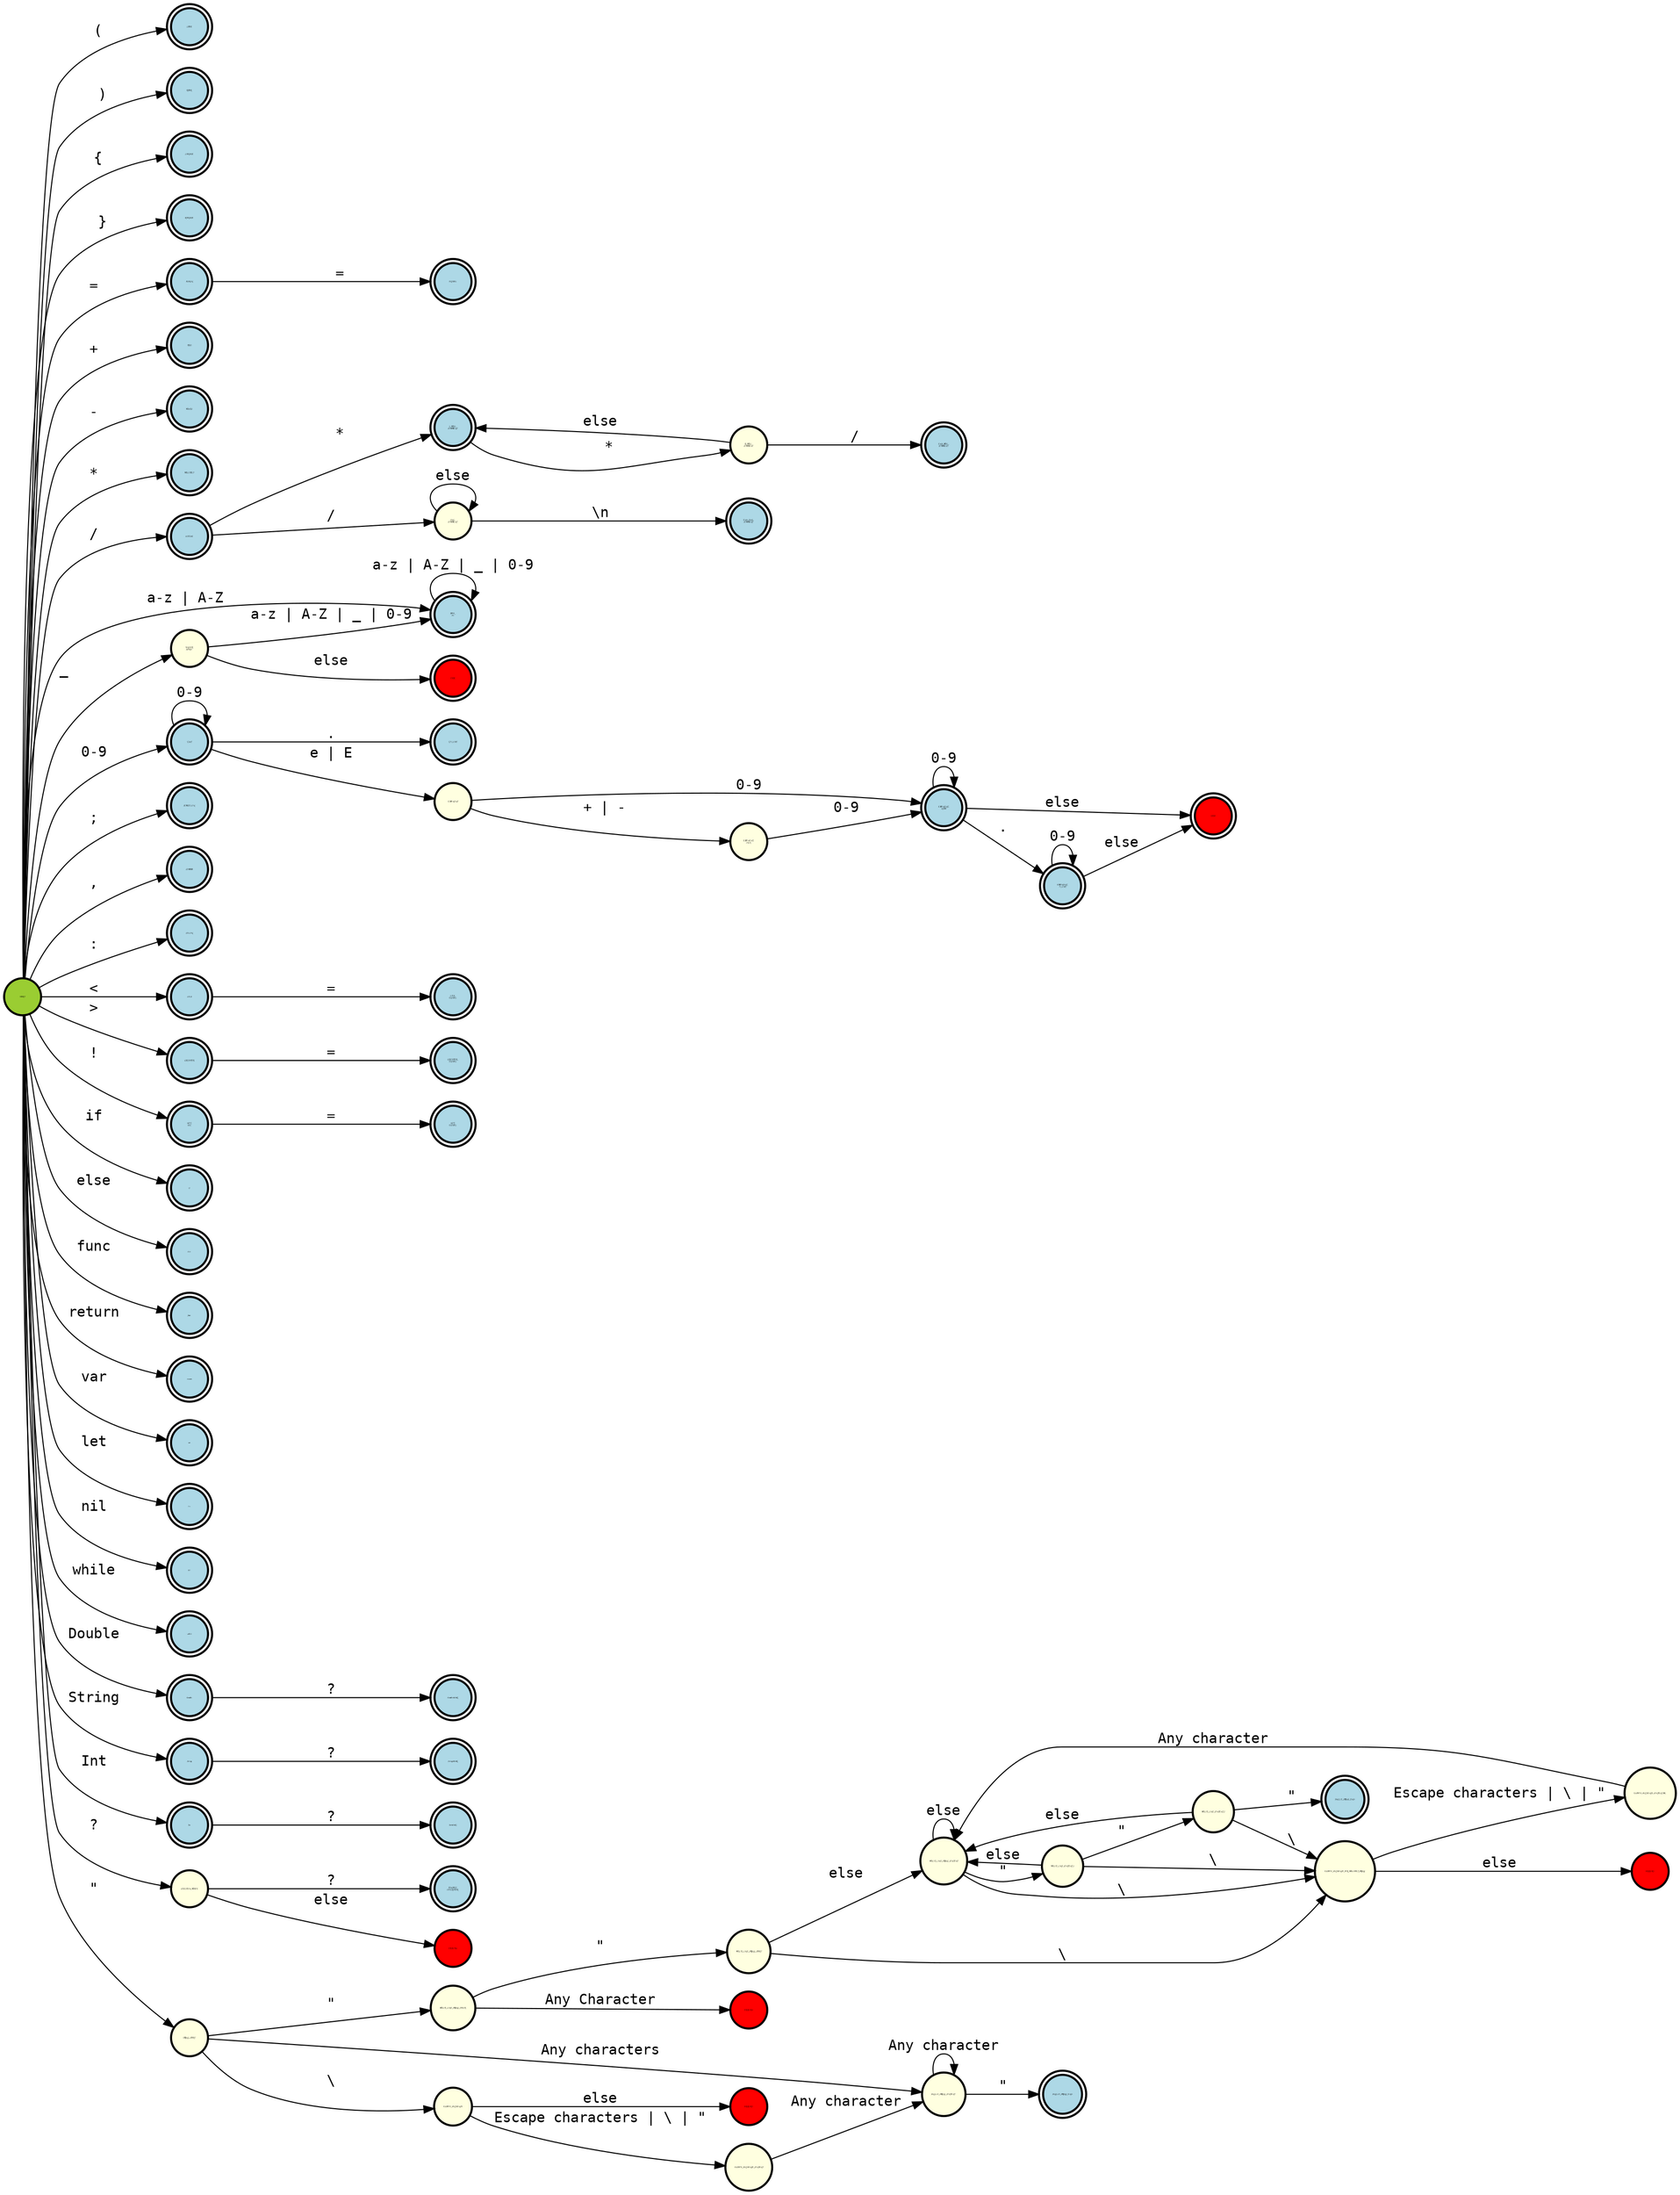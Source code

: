 digraph LexicalAnalyzer {
  node [shape=circle, fontsize=2, fontname="Comic Sans MS", style=filled, fillcolor="white", color="black", penwidth=2, fontcolor="black"];
  rankdir=LR;

  edge [fontname = mono]
  
  START [label="START", fillcolor = yellowgreen]
  LPAR [shape=doublecircle, label="LPAR" fillcolor = lightblue]
  RPAR [shape=doublecircle, label="RPAR" fillcolor = lightblue]
  LBRACE [shape=doublecircle, label="LBRACE" fillcolor = lightblue]
  RBRACE [shape=doublecircle, label="RBRACE" fillcolor = lightblue]
  ASSIGN [shape=doublecircle, label="ASSIGN" fillcolor = lightblue]
  EQUAL [shape=doublecircle, label="EQUAL" fillcolor = lightblue]
  PLUS [shape=doublecircle, label="PLUS" fillcolor = lightblue]
  MINUS [shape=doublecircle, label="MINUS" fillcolor = lightblue]
  MULTIPLY [shape=doublecircle, label="MULTIPLY" fillcolor = lightblue]
  DIVIDE [shape=doublecircle, label="DIVIDE" fillcolor = lightblue]
  R_MUL_COMMENT [label="R_MUL_\nCOMMENT" fillcolor = lightyellow]
  END_MUL_COMMENT [shape=doublecircle, label="END_MUL_\nCOMMENT" fillcolor = lightblue]
  END_SING_COMMENT [shape=doublecircle, label="END_SING_\nCOMMENT" fillcolor = lightblue]
  L_MUL_COMMENT [shape=doublecircle, label="L_MUL_\nCOMMENT" fillcolor = lightblue]
  SING_COMMENT [ label="SING_\nCOMMENT"fillcolor = lightyellow ]
  UNDERSCORE [label="UNDER\nSCORE"fillcolor = lightyellow ]
  TYPE_ID [shape=doublecircle, label="TYPE_\nID" fillcolor = lightblue]
  ERR1 [shape=doublecircle, label="ERR" fillcolor = red]
  ERR2 [shape=doublecircle, label="ERR"fillcolor = red]
  T_INT [shape=doublecircle, label="T_INT" fillcolor = lightblue]
  T_FLOAT [shape=doublecircle, label="T_FLOAT" fillcolor = lightblue]
  EXPONENT [label="EXPONENT" fillcolor = lightyellow]
  EXPONENT_SIGN [label="EXPONENT_\nSIGN" fillcolor = lightyellow]
  EXPONENT_NUM [shape=doublecircle, label="EXPONENT_\nNUM" fillcolor = lightblue]
  EXPONENT_FLOAT [shape=doublecircle, label="EXPONENT_\nFLOAT" fillcolor = lightblue]
  SEMICOLON [shape=doublecircle, label="SEMICOLON" fillcolor = lightblue]
  COMMA [shape=doublecircle, label="COMMA" fillcolor = lightblue]
  COLON [shape=doublecircle, label="COLON" fillcolor = lightblue]
  LESS [shape=doublecircle, label="LESS" fillcolor = lightblue]
  GREATER [shape=doublecircle, label="GREATER" fillcolor = lightblue]
  LESS_EQUAL [shape=doublecircle, label="LESS_\nEQUAL" fillcolor = lightblue]
  GREATER_EQUAL [shape=doublecircle, label="GREATER_\nEQUAL" fillcolor = lightblue]
  NOT_EQUAL [shape=doublecircle, label="NOT_\nEQUAL" fillcolor = lightblue]
  NOT_NIL [shape=doublecircle, label="NOT_\nNIL" fillcolor = lightblue]
  if [shape=doublecircle, label="if" fillcolor = lightblue]
  else [shape=doublecircle, label="else" fillcolor = lightblue]
  func [shape=doublecircle, label="func" fillcolor = lightblue]
  return [shape=doublecircle, label="return" fillcolor = lightblue]
  var [shape=doublecircle, label="var" fillcolor = lightblue]
  let [shape=doublecircle, label ="let" fillcolor = lightblue]
  nil [shape=doublecircle, label="nil" fillcolor = lightblue]
  while [shape=doublecircle, label="while" fillcolor = lightblue]
  Double [shape=doublecircle, label="Double" fillcolor = lightblue]
  DoubleWithQ [shape=doublecircle, label="DoubleWithQ" fillcolor = lightblue]
  String [shape=doublecircle, label="String" fillcolor = lightblue]
  StringWithQ [shape=doublecircle, label="StringWithQ" fillcolor = lightblue]
  Int [shape=doublecircle, label="Int" fillcolor = lightblue]
  IntWithQ [shape=doublecircle, label="IntWithQ" fillcolor = lightblue]
  BINARY_OPERATOR[shape=doublecircle, label="BINARY_\nOPERATOR" fillcolor = lightblue]




  //Keywords
  START -> if [label="if"]
  START -> else [label="else"]
  START -> func [label="func"]
  START -> return [label="return"]
  START -> var [label="var"]
  START -> let [label="let"]
  START -> nil [label="nil"]
  START -> while [label="while"]

  //Keywords but , datatypes
  START -> Double [label="Double"]
  Double -> DoubleWithQ [label="?"]
  START -> String [label="String"]
  String -> StringWithQ [label="?"]
  START -> Int [label="Int"]
  Int -> IntWithQ [label="?"]






  // Simple Brackets
  START -> LPAR [label=" ("]
  START -> RPAR [label="  )"]


  // Figured brackets  
  START -> LBRACE [label=" {"]
  START -> RBRACE [label="  }"]

  // Assignment
  START -> ASSIGN [label="="]
  // Equality
  ASSIGN -> EQUAL [label="  ="]
  
  // Arithmetic
  START -> PLUS [label="+"]
  START -> MINUS [label="-"]
  START -> MULTIPLY [label="*"]
  START -> DIVIDE [label="/"]


  // Comments
  DIVIDE -> L_MUL_COMMENT [label="  *"]
  L_MUL_COMMENT -> R_MUL_COMMENT [label="  *"]
  R_MUL_COMMENT -> L_MUL_COMMENT [label="else"]
  R_MUL_COMMENT -> END_MUL_COMMENT [label="  /"]
  DIVIDE -> SING_COMMENT [label="/"]
  SING_COMMENT -> SING_COMMENT [label="else"]
  SING_COMMENT -> END_SING_COMMENT [label="\\n"]

  // Indentifier
  START -> TYPE_ID [label="a-z | A-Z "]
  START -> UNDERSCORE [label="_       "]
  UNDERSCORE -> TYPE_ID [label="a-z | A-Z | _ | 0-9"]
  UNDERSCORE -> ERR1 [label="else"]
  TYPE_ID -> TYPE_ID [label="a-z | A-Z | _ | 0-9"]


  // Numbers
  START -> T_INT [label="0-9"]
  T_INT -> T_INT [label="0-9"]
  T_INT -> T_FLOAT [label="."]


  //Exponent
  T_INT -> EXPONENT [label="e | E"]
  EXPONENT -> EXPONENT_SIGN [label=" + | -"]
  EXPONENT -> EXPONENT_NUM [label="0-9"]
  EXPONENT_SIGN -> EXPONENT_NUM [label="0-9"]
  EXPONENT_NUM -> EXPONENT_NUM [label="0-9"]
  EXPONENT_NUM -> EXPONENT_FLOAT [label="."]
  EXPONENT_FLOAT -> EXPONENT_FLOAT [label="0-9"]
  EXPONENT_FLOAT -> ERR2 [label="else"]
  EXPONENT_NUM -> ERR2 [label="else"]

  // Different spells
  START -> COLON [label=":"]
  START -> SEMICOLON [label=";"]
  START -> COMMA [label=","]
  
  // Comparison
  QUESTION_MARK [label="QUESTION_MARK" fillcolor = lightyellow]
  START -> QUESTION_MARK [label="?"]
  QUESTION_MARK -> ERROR6  [label = "else"]
  QUESTION_MARK -> BINARY_OPERATOR [label="?"]
  START -> LESS [label="<"]
  LESS -> LESS_EQUAL [label="="]
  START -> GREATER [label=">"]
  GREATER -> GREATER_EQUAL [label="="]
  START -> NOT_NIL [label="!"]
  NOT_NIL-> NOT_EQUAL [label="="]


  // String
  STRING_START [label="STRING_START" fillcolor = lightyellow]
  SINGLE_STRING_END [label="SINGLE_STRING_END" fillcolor = lightyellow]
  ESCAPE_SEQUENCE [label="ESCAPE_SEQUENCE" fillcolor = lightyellow]
  ESCAPE_SEQUENCE_CONTENT [label="ESCAPE_SEQUENCE_CONTENT" fillcolor = lightyellow]
  SINGLE_STRING_CONTENT [label="SINGLE_STRING_CONTENT " fillcolor = lightyellow]
  MULTI_LINE_STRING_CHECK [label="MULTI_LINE_STRING_CHECK" fillcolor = lightyellow]
  MULTI_LINE_STRING_CONTENT [label="MULTI_LINE_STRING_CONTENT" fillcolor = lightyellow]
  MULTI_LINE_STRING_END [label="MULTI_LINE_STRING_END" fillcolor = lightyellow]
  SINGLE_STRING_END[shape=doublecircle, label="SINGLE_STRING_END" fillcolor = lightblue]
  MULTI_LINE_STRING_START[label="MULTI_LINE_STRING_START" fillcolor = lightyellow]
  ESCAPE_SEQUENCE_FOR_MULTIPLY_STRING[label="ESCAPE_SEQUENCE_FOR_MULTIPLY_STRING" fillcolor = lightyellow]
  ESCAPE_SEQUENCE_CONTENT_ML[label="ESCAPE_SEQUENCE_CONTENT_ML" fillcolor = lightyellow]
  MULTI_LINE_CONTENT_1[label="MULTI_LINE_CONTENT_1" fillcolor = lightyellow]
  MULTI_LINE_CONTENT_2[label="MULTI_LINE_CONTENT_2" fillcolor = lightyellow]
  MULTI_LINE_STRING_END[label="MULTI_LINE_STRING_END" fillcolor = lightyellow]
  MULTI_LINE_STRING_END[shape=doublecircle, label="SINGLE_STRING_END" fillcolor = lightblue]
  ERROR3 [label="ERROR3" fillcolor = red]
  ERROR4 [label="ERROR4"fillcolor = red]
  ERROR5 [label="ERROR5"fillcolor = red]
  ERROR6 [label="ERROR6"fillcolor = red]


  //Single String
  START -> STRING_START [label="\""]
  STRING_START -> SINGLE_STRING_CONTENT [label="Any characters"]
  STRING_START -> ESCAPE_SEQUENCE [label="\\"]
  ESCAPE_SEQUENCE -> ESCAPE_SEQUENCE_CONTENT [label="Escape characters | \\ | \""]
  ESCAPE_SEQUENCE -> ERROR3 [label="else"]
  ESCAPE_SEQUENCE_CONTENT -> SINGLE_STRING_CONTENT [label="Any character"]
  SINGLE_STRING_CONTENT -> SINGLE_STRING_END [label="\""]
  SINGLE_STRING_CONTENT -> SINGLE_STRING_CONTENT [label="Any character"]

  // Multi line string
  STRING_START -> MULTI_LINE_STRING_CHECK [label="\""]
  MULTI_LINE_STRING_CHECK -> MULTI_LINE_STRING_START [label="\""]
  MULTI_LINE_STRING_START -> MULTI_LINE_STRING_CONTENT [label="else"]
  MULTI_LINE_STRING_START -> ESCAPE_SEQUENCE_FOR_MULTIPLY_STRING [label="\\"]
  ESCAPE_SEQUENCE_FOR_MULTIPLY_STRING -> ESCAPE_SEQUENCE_CONTENT_ML [label="Escape characters | \\ | \""]
  ESCAPE_SEQUENCE_FOR_MULTIPLY_STRING -> ERROR5 [label="else"]
  MULTI_LINE_STRING_CHECK -> ERROR4 [label="Any Character"]
  ESCAPE_SEQUENCE_CONTENT_ML-> MULTI_LINE_STRING_CONTENT [label="Any character"]
  MULTI_LINE_STRING_CONTENT -> MULTI_LINE_CONTENT_1 [label="\""]
  MULTI_LINE_CONTENT_1 -> MULTI_LINE_CONTENT_2 [label="\""]
  MULTI_LINE_CONTENT_2 -> MULTI_LINE_STRING_END [label="\""]
  MULTI_LINE_STRING_CONTENT -> ESCAPE_SEQUENCE_FOR_MULTIPLY_STRING[label="\\"]
  MULTI_LINE_STRING_CONTENT -> MULTI_LINE_STRING_CONTENT [label="else"]
  MULTI_LINE_CONTENT_1 -> MULTI_LINE_STRING_CONTENT[label="else"]
  MULTI_LINE_CONTENT_1 -> ESCAPE_SEQUENCE_FOR_MULTIPLY_STRING[label="\\"]
  MULTI_LINE_CONTENT_2 -> MULTI_LINE_STRING_CONTENT[label="else"]
  MULTI_LINE_CONTENT_2 -> ESCAPE_SEQUENCE_FOR_MULTIPLY_STRING[label="\\"]





}